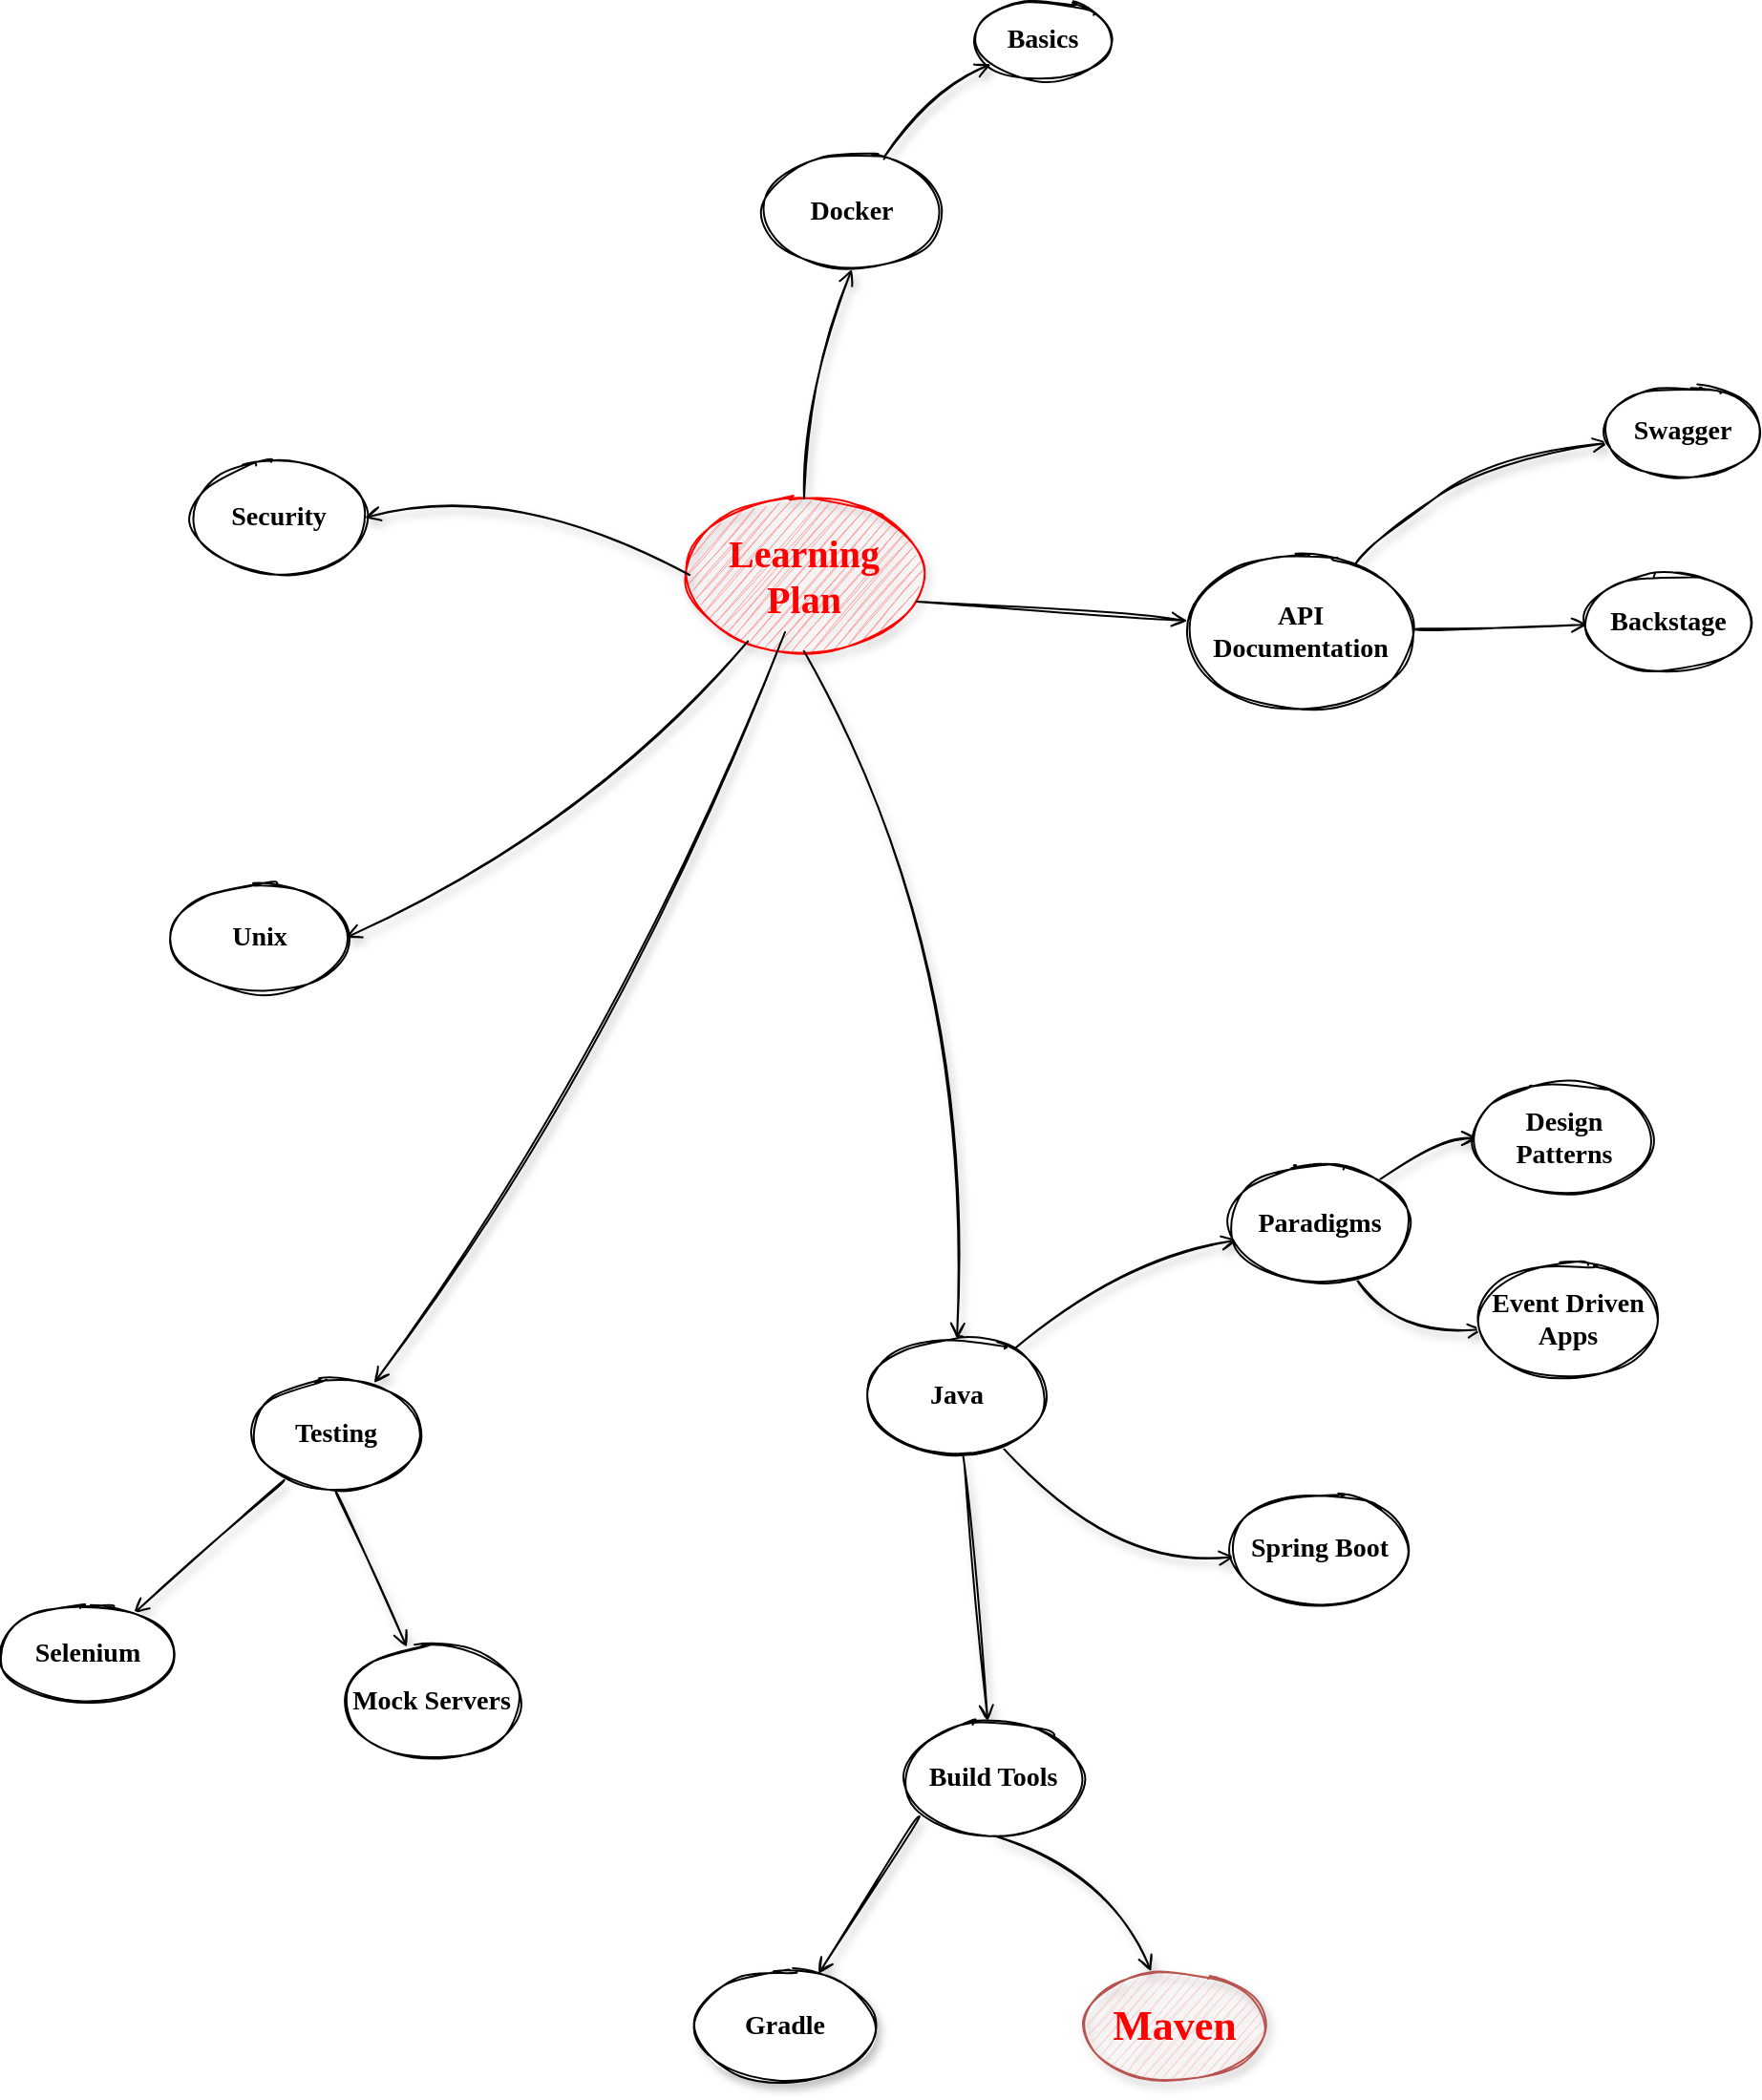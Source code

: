 <mxfile version="20.4.1" type="github">
  <diagram id="S1CFZZn4ObDf39Lgq3QN" name="Learning Outline">
    <mxGraphModel dx="2858" dy="1089" grid="1" gridSize="10" guides="1" tooltips="1" connect="1" arrows="1" fold="1" page="1" pageScale="1" pageWidth="827" pageHeight="1169" math="0" shadow="0">
      <root>
        <mxCell id="0" />
        <mxCell id="1" parent="0" />
        <mxCell id="8hYsQemAAxInDqRzYmmD-1" value="Learning Plan" style="ellipse;whiteSpace=wrap;html=1;rounded=0;shadow=1;comic=0;labelBackgroundColor=none;strokeWidth=1;fontFamily=Comic Sans MS;fontSize=20;align=center;fontStyle=1;fontColor=#FF0000;strokeColor=#FF0000;sketch=1;fillColor=#FF9999;" parent="1" vertex="1">
          <mxGeometry x="160" y="280" width="120" height="80" as="geometry" />
        </mxCell>
        <mxCell id="8hYsQemAAxInDqRzYmmD-6" value="" style="sketch=1;orthogonalLoop=1;jettySize=auto;html=1;fontSize=14;fontColor=#0000FF;endArrow=open;endFill=0;curved=1;shadow=1;" parent="1" source="8hYsQemAAxInDqRzYmmD-2" target="8hYsQemAAxInDqRzYmmD-5" edge="1">
          <mxGeometry relative="1" as="geometry">
            <Array as="points">
              <mxPoint x="280" y="70" />
            </Array>
          </mxGeometry>
        </mxCell>
        <mxCell id="8hYsQemAAxInDqRzYmmD-2" value="Docker" style="ellipse;whiteSpace=wrap;html=1;rounded=0;shadow=0;comic=0;labelBackgroundColor=none;strokeWidth=1;fontFamily=Comic Sans MS;fontSize=14;align=center;sketch=1;fontStyle=1" parent="1" vertex="1">
          <mxGeometry x="200" y="100" width="90" height="60" as="geometry" />
        </mxCell>
        <mxCell id="8hYsQemAAxInDqRzYmmD-4" value="" style="endArrow=open;html=1;fontSize=14;fontColor=#0000FF;exitX=0.5;exitY=0;exitDx=0;exitDy=0;sketch=1;entryX=0.5;entryY=1;entryDx=0;entryDy=0;curved=1;endFill=0;shadow=1;" parent="1" source="8hYsQemAAxInDqRzYmmD-1" target="8hYsQemAAxInDqRzYmmD-2" edge="1">
          <mxGeometry width="50" height="50" relative="1" as="geometry">
            <mxPoint x="390" y="470" as="sourcePoint" />
            <mxPoint x="440" y="420" as="targetPoint" />
            <Array as="points">
              <mxPoint x="220" y="220" />
            </Array>
          </mxGeometry>
        </mxCell>
        <mxCell id="8hYsQemAAxInDqRzYmmD-5" value="Basics" style="ellipse;whiteSpace=wrap;html=1;rounded=0;shadow=0;comic=0;labelBackgroundColor=none;strokeWidth=1;fontFamily=Comic Sans MS;fontSize=14;align=center;sketch=1;fontStyle=1;" parent="1" vertex="1">
          <mxGeometry x="310" y="20" width="70" height="40" as="geometry" />
        </mxCell>
        <mxCell id="8hYsQemAAxInDqRzYmmD-7" value="Unix" style="ellipse;whiteSpace=wrap;html=1;rounded=0;shadow=0;comic=0;labelBackgroundColor=none;strokeWidth=1;fontFamily=Comic Sans MS;fontSize=14;align=center;sketch=1;fontStyle=1" parent="1" vertex="1">
          <mxGeometry x="-110" y="480" width="90" height="60" as="geometry" />
        </mxCell>
        <mxCell id="8hYsQemAAxInDqRzYmmD-8" value="" style="endArrow=open;html=1;fontSize=14;fontColor=#0000FF;sketch=1;entryX=1;entryY=0.5;entryDx=0;entryDy=0;curved=1;endFill=0;shadow=1;" parent="1" source="8hYsQemAAxInDqRzYmmD-1" target="8hYsQemAAxInDqRzYmmD-7" edge="1">
          <mxGeometry width="50" height="50" relative="1" as="geometry">
            <mxPoint x="292.97" y="414" as="sourcePoint" />
            <mxPoint x="450" y="510" as="targetPoint" />
            <Array as="points">
              <mxPoint x="110" y="450" />
            </Array>
          </mxGeometry>
        </mxCell>
        <mxCell id="8hYsQemAAxInDqRzYmmD-13" value="" style="edgeStyle=none;shape=connector;curved=1;rounded=1;sketch=1;orthogonalLoop=1;jettySize=auto;html=1;labelBackgroundColor=default;fontFamily=Helvetica;fontSize=14;fontColor=#0000FF;endArrow=open;endFill=0;strokeColor=default;shadow=1;" parent="1" source="8hYsQemAAxInDqRzYmmD-10" target="8hYsQemAAxInDqRzYmmD-12" edge="1">
          <mxGeometry relative="1" as="geometry">
            <Array as="points">
              <mxPoint x="385" y="680" />
            </Array>
          </mxGeometry>
        </mxCell>
        <mxCell id="8hYsQemAAxInDqRzYmmD-15" value="" style="edgeStyle=none;shape=connector;curved=1;rounded=1;sketch=1;orthogonalLoop=1;jettySize=auto;html=1;labelBackgroundColor=default;fontFamily=Comic Sans MS;fontSize=14;fontColor=default;endArrow=open;endFill=0;strokeColor=default;shadow=1;exitX=0.5;exitY=1;exitDx=0;exitDy=0;" parent="1" source="8hYsQemAAxInDqRzYmmD-18" target="8hYsQemAAxInDqRzYmmD-14" edge="1">
          <mxGeometry relative="1" as="geometry">
            <mxPoint x="350" y="1000" as="sourcePoint" />
            <Array as="points">
              <mxPoint x="380" y="1000" />
            </Array>
          </mxGeometry>
        </mxCell>
        <mxCell id="8hYsQemAAxInDqRzYmmD-17" value="" style="edgeStyle=none;shape=connector;curved=1;rounded=1;sketch=1;orthogonalLoop=1;jettySize=auto;html=1;labelBackgroundColor=default;fontFamily=Comic Sans MS;fontSize=14;fontColor=default;endArrow=open;endFill=0;strokeColor=default;exitX=0.07;exitY=0.833;exitDx=0;exitDy=0;exitPerimeter=0;shadow=1;" parent="1" source="8hYsQemAAxInDqRzYmmD-18" target="8hYsQemAAxInDqRzYmmD-16" edge="1">
          <mxGeometry relative="1" as="geometry" />
        </mxCell>
        <mxCell id="8hYsQemAAxInDqRzYmmD-19" value="" style="edgeStyle=none;shape=connector;curved=1;rounded=1;sketch=1;orthogonalLoop=1;jettySize=auto;html=1;labelBackgroundColor=default;fontFamily=Comic Sans MS;fontSize=14;fontColor=default;endArrow=open;endFill=0;strokeColor=default;shadow=1;" parent="1" source="8hYsQemAAxInDqRzYmmD-10" target="8hYsQemAAxInDqRzYmmD-18" edge="1">
          <mxGeometry relative="1" as="geometry" />
        </mxCell>
        <mxCell id="aoaV6pEntlF3c6dffzBj-2" value="" style="edgeStyle=none;shape=connector;curved=1;rounded=1;sketch=1;orthogonalLoop=1;jettySize=auto;html=1;labelBackgroundColor=default;fontFamily=Helvetica;fontSize=14;fontColor=#0000FF;endArrow=open;endFill=0;strokeColor=default;shadow=1;" parent="1" target="aoaV6pEntlF3c6dffzBj-1" edge="1">
          <mxGeometry relative="1" as="geometry">
            <mxPoint x="210" y="350" as="sourcePoint" />
            <Array as="points">
              <mxPoint x="130" y="560" />
            </Array>
          </mxGeometry>
        </mxCell>
        <mxCell id="aoaV6pEntlF3c6dffzBj-14" value="" style="edgeStyle=none;shape=connector;curved=1;rounded=1;sketch=1;orthogonalLoop=1;jettySize=auto;html=1;labelBackgroundColor=default;fontFamily=Helvetica;fontSize=14;fontColor=#0000FF;endArrow=open;endFill=0;strokeColor=default;shadow=1;" parent="1" source="8hYsQemAAxInDqRzYmmD-10" target="aoaV6pEntlF3c6dffzBj-13" edge="1">
          <mxGeometry relative="1" as="geometry">
            <Array as="points">
              <mxPoint x="380" y="840" />
            </Array>
          </mxGeometry>
        </mxCell>
        <mxCell id="8hYsQemAAxInDqRzYmmD-10" value="Java" style="ellipse;whiteSpace=wrap;html=1;rounded=0;shadow=0;comic=0;labelBackgroundColor=none;strokeWidth=1;fontFamily=Comic Sans MS;fontSize=14;align=center;sketch=1;fontStyle=1" parent="1" vertex="1">
          <mxGeometry x="255" y="720" width="90" height="60" as="geometry" />
        </mxCell>
        <mxCell id="8hYsQemAAxInDqRzYmmD-11" value="" style="endArrow=open;html=1;fontSize=14;fontColor=#0000FF;sketch=1;entryX=0.5;entryY=0;entryDx=0;entryDy=0;curved=1;endFill=0;exitX=0.5;exitY=1;exitDx=0;exitDy=0;shadow=1;" parent="1" source="8hYsQemAAxInDqRzYmmD-1" target="8hYsQemAAxInDqRzYmmD-10" edge="1">
          <mxGeometry width="50" height="50" relative="1" as="geometry">
            <mxPoint x="274.633" y="362.577" as="sourcePoint" />
            <mxPoint x="420" y="430" as="targetPoint" />
            <Array as="points">
              <mxPoint x="310" y="520" />
            </Array>
          </mxGeometry>
        </mxCell>
        <mxCell id="8hYsQemAAxInDqRzYmmD-21" value="" style="edgeStyle=none;shape=connector;curved=1;rounded=1;sketch=1;orthogonalLoop=1;jettySize=auto;html=1;labelBackgroundColor=default;fontFamily=Helvetica;fontSize=14;fontColor=#0000FF;endArrow=open;endFill=0;strokeColor=default;shadow=1;" parent="1" source="8hYsQemAAxInDqRzYmmD-12" target="8hYsQemAAxInDqRzYmmD-20" edge="1">
          <mxGeometry relative="1" as="geometry">
            <Array as="points">
              <mxPoint x="550" y="615" />
            </Array>
          </mxGeometry>
        </mxCell>
        <mxCell id="8hYsQemAAxInDqRzYmmD-23" value="" style="edgeStyle=none;shape=connector;curved=1;rounded=1;sketch=1;orthogonalLoop=1;jettySize=auto;html=1;labelBackgroundColor=default;fontFamily=Helvetica;fontSize=14;fontColor=#0000FF;endArrow=open;endFill=0;strokeColor=default;shadow=1;" parent="1" source="8hYsQemAAxInDqRzYmmD-12" target="8hYsQemAAxInDqRzYmmD-22" edge="1">
          <mxGeometry relative="1" as="geometry">
            <Array as="points">
              <mxPoint x="530" y="720" />
            </Array>
          </mxGeometry>
        </mxCell>
        <mxCell id="8hYsQemAAxInDqRzYmmD-12" value="Paradigms" style="ellipse;whiteSpace=wrap;html=1;rounded=0;shadow=0;comic=0;labelBackgroundColor=none;strokeWidth=1;fontFamily=Comic Sans MS;fontSize=14;align=center;sketch=1;fontStyle=1" parent="1" vertex="1">
          <mxGeometry x="445" y="630" width="90" height="60" as="geometry" />
        </mxCell>
        <mxCell id="8hYsQemAAxInDqRzYmmD-14" value="Maven" style="ellipse;whiteSpace=wrap;html=1;rounded=0;shadow=1;comic=0;labelBackgroundColor=none;strokeWidth=1;fontFamily=Comic Sans MS;fontSize=22;align=center;sketch=1;fontStyle=1;fillColor=#f8cecc;strokeColor=#b85450;fontColor=#FF0000;" parent="1" vertex="1">
          <mxGeometry x="369" y="1050" width="90" height="60" as="geometry" />
        </mxCell>
        <mxCell id="8hYsQemAAxInDqRzYmmD-16" value="Gradle" style="ellipse;whiteSpace=wrap;html=1;rounded=0;shadow=1;comic=0;labelBackgroundColor=none;strokeWidth=1;fontFamily=Comic Sans MS;fontSize=14;align=center;sketch=1;fontStyle=1" parent="1" vertex="1">
          <mxGeometry x="165" y="1050" width="90" height="60" as="geometry" />
        </mxCell>
        <mxCell id="8hYsQemAAxInDqRzYmmD-18" value="Build Tools" style="ellipse;whiteSpace=wrap;html=1;rounded=0;shadow=0;comic=0;labelBackgroundColor=none;strokeWidth=1;fontFamily=Comic Sans MS;fontSize=14;align=center;sketch=1;fontStyle=1" parent="1" vertex="1">
          <mxGeometry x="274" y="920" width="90" height="60" as="geometry" />
        </mxCell>
        <mxCell id="8hYsQemAAxInDqRzYmmD-20" value="Design Patterns" style="ellipse;whiteSpace=wrap;html=1;rounded=0;shadow=0;comic=0;labelBackgroundColor=none;strokeWidth=1;fontFamily=Comic Sans MS;fontSize=14;align=center;sketch=1;fontStyle=1" parent="1" vertex="1">
          <mxGeometry x="572.5" y="585" width="90" height="60" as="geometry" />
        </mxCell>
        <mxCell id="8hYsQemAAxInDqRzYmmD-22" value="Event Driven Apps" style="ellipse;whiteSpace=wrap;html=1;rounded=0;shadow=0;comic=0;labelBackgroundColor=none;strokeWidth=1;fontFamily=Comic Sans MS;fontSize=14;align=center;sketch=1;fontStyle=1" parent="1" vertex="1">
          <mxGeometry x="575" y="680" width="90" height="60" as="geometry" />
        </mxCell>
        <mxCell id="aoaV6pEntlF3c6dffzBj-16" value="" style="edgeStyle=none;shape=connector;curved=1;rounded=1;sketch=1;orthogonalLoop=1;jettySize=auto;html=1;labelBackgroundColor=default;fontFamily=Helvetica;fontSize=14;fontColor=#0000FF;endArrow=open;endFill=0;strokeColor=default;exitX=0.5;exitY=1;exitDx=0;exitDy=0;shadow=1;" parent="1" source="aoaV6pEntlF3c6dffzBj-1" target="aoaV6pEntlF3c6dffzBj-15" edge="1">
          <mxGeometry relative="1" as="geometry" />
        </mxCell>
        <mxCell id="aoaV6pEntlF3c6dffzBj-19" value="" style="edgeStyle=none;shape=connector;curved=1;rounded=1;sketch=1;orthogonalLoop=1;jettySize=auto;html=1;labelBackgroundColor=default;fontFamily=Helvetica;fontSize=14;fontColor=#0000FF;endArrow=open;endFill=0;strokeColor=default;shadow=1;" parent="1" source="aoaV6pEntlF3c6dffzBj-1" target="aoaV6pEntlF3c6dffzBj-18" edge="1">
          <mxGeometry relative="1" as="geometry" />
        </mxCell>
        <mxCell id="aoaV6pEntlF3c6dffzBj-1" value="Testing" style="ellipse;whiteSpace=wrap;html=1;rounded=0;shadow=0;comic=0;labelBackgroundColor=none;strokeWidth=1;fontFamily=Comic Sans MS;fontSize=14;align=center;sketch=1;fontStyle=1" parent="1" vertex="1">
          <mxGeometry x="-70" y="740" width="90" height="60" as="geometry" />
        </mxCell>
        <mxCell id="aoaV6pEntlF3c6dffzBj-11" value="" style="edgeStyle=none;shape=connector;curved=1;rounded=1;sketch=1;orthogonalLoop=1;jettySize=auto;html=1;labelBackgroundColor=default;fontFamily=Helvetica;fontSize=14;fontColor=#0000FF;endArrow=open;endFill=0;strokeColor=default;shadow=1;" parent="1" source="aoaV6pEntlF3c6dffzBj-8" target="aoaV6pEntlF3c6dffzBj-10" edge="1">
          <mxGeometry relative="1" as="geometry">
            <Array as="points">
              <mxPoint x="520" y="300" />
              <mxPoint x="580" y="260" />
            </Array>
          </mxGeometry>
        </mxCell>
        <mxCell id="aoaV6pEntlF3c6dffzBj-21" value="" style="edgeStyle=none;shape=connector;curved=1;rounded=1;sketch=1;orthogonalLoop=1;jettySize=auto;html=1;labelBackgroundColor=default;fontFamily=Comic Sans MS;fontSize=14;fontColor=default;endArrow=open;endFill=0;strokeColor=default;" parent="1" source="aoaV6pEntlF3c6dffzBj-8" target="aoaV6pEntlF3c6dffzBj-20" edge="1">
          <mxGeometry relative="1" as="geometry" />
        </mxCell>
        <mxCell id="aoaV6pEntlF3c6dffzBj-8" value="API Documentation" style="ellipse;whiteSpace=wrap;html=1;rounded=0;shadow=0;comic=0;labelBackgroundColor=none;strokeWidth=1;fontFamily=Comic Sans MS;fontSize=14;align=center;sketch=1;fontStyle=1" parent="1" vertex="1">
          <mxGeometry x="420" y="310" width="120" height="80" as="geometry" />
        </mxCell>
        <mxCell id="aoaV6pEntlF3c6dffzBj-9" value="" style="endArrow=open;html=1;fontSize=14;fontColor=#0000FF;exitX=0.992;exitY=0.675;exitDx=0;exitDy=0;exitPerimeter=0;sketch=1;curved=1;endFill=0;" parent="1" source="8hYsQemAAxInDqRzYmmD-1" target="aoaV6pEntlF3c6dffzBj-8" edge="1">
          <mxGeometry width="50" height="50" relative="1" as="geometry">
            <mxPoint x="293.96" y="322" as="sourcePoint" />
            <mxPoint x="390" y="270" as="targetPoint" />
            <Array as="points">
              <mxPoint x="380" y="340" />
            </Array>
          </mxGeometry>
        </mxCell>
        <mxCell id="aoaV6pEntlF3c6dffzBj-10" value="Swagger" style="ellipse;whiteSpace=wrap;html=1;rounded=0;shadow=0;comic=0;labelBackgroundColor=none;strokeWidth=1;fontFamily=Comic Sans MS;fontSize=14;align=center;sketch=1;fontStyle=1" parent="1" vertex="1">
          <mxGeometry x="640" y="220" width="80" height="50" as="geometry" />
        </mxCell>
        <mxCell id="aoaV6pEntlF3c6dffzBj-12" value="Security" style="ellipse;whiteSpace=wrap;html=1;rounded=0;shadow=0;comic=0;labelBackgroundColor=none;strokeWidth=1;fontFamily=Comic Sans MS;fontSize=14;align=center;sketch=1;fontStyle=1" parent="1" vertex="1">
          <mxGeometry x="-100" y="260" width="90" height="60" as="geometry" />
        </mxCell>
        <mxCell id="aoaV6pEntlF3c6dffzBj-13" value="Spring Boot" style="ellipse;whiteSpace=wrap;html=1;rounded=0;shadow=0;comic=0;labelBackgroundColor=none;strokeWidth=1;fontFamily=Comic Sans MS;fontSize=14;align=center;sketch=1;fontStyle=1" parent="1" vertex="1">
          <mxGeometry x="445" y="800" width="90" height="60" as="geometry" />
        </mxCell>
        <mxCell id="aoaV6pEntlF3c6dffzBj-15" value="Mock Servers" style="ellipse;whiteSpace=wrap;html=1;rounded=0;shadow=0;comic=0;labelBackgroundColor=none;strokeWidth=1;fontFamily=Comic Sans MS;fontSize=14;align=center;sketch=1;fontStyle=1" parent="1" vertex="1">
          <mxGeometry x="-20" y="880" width="90" height="60" as="geometry" />
        </mxCell>
        <mxCell id="aoaV6pEntlF3c6dffzBj-18" value="Selenium" style="ellipse;whiteSpace=wrap;html=1;fontSize=14;fontFamily=Comic Sans MS;rounded=0;shadow=0;comic=0;labelBackgroundColor=none;strokeWidth=1;sketch=1;fontStyle=1;" parent="1" vertex="1">
          <mxGeometry x="-200" y="860" width="90" height="50" as="geometry" />
        </mxCell>
        <mxCell id="aoaV6pEntlF3c6dffzBj-20" value="&lt;span style=&quot;&quot;&gt;Backstage&lt;/span&gt;" style="ellipse;whiteSpace=wrap;html=1;fontSize=14;fontFamily=Comic Sans MS;rounded=0;shadow=0;comic=0;labelBackgroundColor=none;strokeWidth=1;sketch=1;fontStyle=1;" parent="1" vertex="1">
          <mxGeometry x="630" y="320" width="85" height="50" as="geometry" />
        </mxCell>
        <mxCell id="aoaV6pEntlF3c6dffzBj-22" value="" style="edgeStyle=none;shape=connector;curved=1;rounded=1;sketch=1;orthogonalLoop=1;jettySize=auto;html=1;labelBackgroundColor=default;fontFamily=Comic Sans MS;fontSize=14;fontColor=default;endArrow=open;endFill=0;strokeColor=default;shadow=1;entryX=1;entryY=0.5;entryDx=0;entryDy=0;exitX=0;exitY=0.5;exitDx=0;exitDy=0;" parent="1" source="8hYsQemAAxInDqRzYmmD-1" target="aoaV6pEntlF3c6dffzBj-12" edge="1">
          <mxGeometry relative="1" as="geometry">
            <mxPoint x="312.768" y="789.943" as="sourcePoint" />
            <mxPoint x="326.22" y="930.057" as="targetPoint" />
            <Array as="points">
              <mxPoint x="70" y="270" />
            </Array>
          </mxGeometry>
        </mxCell>
      </root>
    </mxGraphModel>
  </diagram>
</mxfile>
